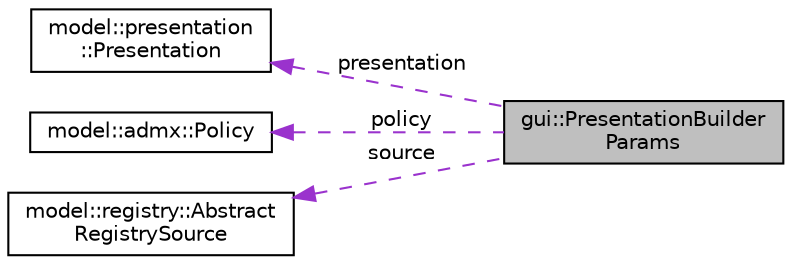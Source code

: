 digraph "gui::PresentationBuilderParams"
{
 // LATEX_PDF_SIZE
  edge [fontname="Helvetica",fontsize="10",labelfontname="Helvetica",labelfontsize="10"];
  node [fontname="Helvetica",fontsize="10",shape=record];
  rankdir="LR";
  Node1 [label="gui::PresentationBuilder\lParams",height=0.2,width=0.4,color="black", fillcolor="grey75", style="filled", fontcolor="black",tooltip=" "];
  Node2 -> Node1 [dir="back",color="darkorchid3",fontsize="10",style="dashed",label=" presentation" ,fontname="Helvetica"];
  Node2 [label="model::presentation\l::Presentation",height=0.2,width=0.4,color="black", fillcolor="white", style="filled",URL="$classmodel_1_1presentation_1_1_presentation.html",tooltip="The Presentation class A presentation element representing parameters for a policy setting."];
  Node3 -> Node1 [dir="back",color="darkorchid3",fontsize="10",style="dashed",label=" policy" ,fontname="Helvetica"];
  Node3 [label="model::admx::Policy",height=0.2,width=0.4,color="black", fillcolor="white", style="filled",URL="$classmodel_1_1admx_1_1_policy.html",tooltip="The Policy class corresponds to a single Group Policy setting."];
  Node4 -> Node1 [dir="back",color="darkorchid3",fontsize="10",style="dashed",label=" source" ,fontname="Helvetica"];
  Node4 [label="model::registry::Abstract\lRegistrySource",height=0.2,width=0.4,color="black", fillcolor="white", style="filled",URL="$classmodel_1_1registry_1_1_abstract_registry_source.html",tooltip="The AbstractRegistrySource class Represents base of registry source."];
}
